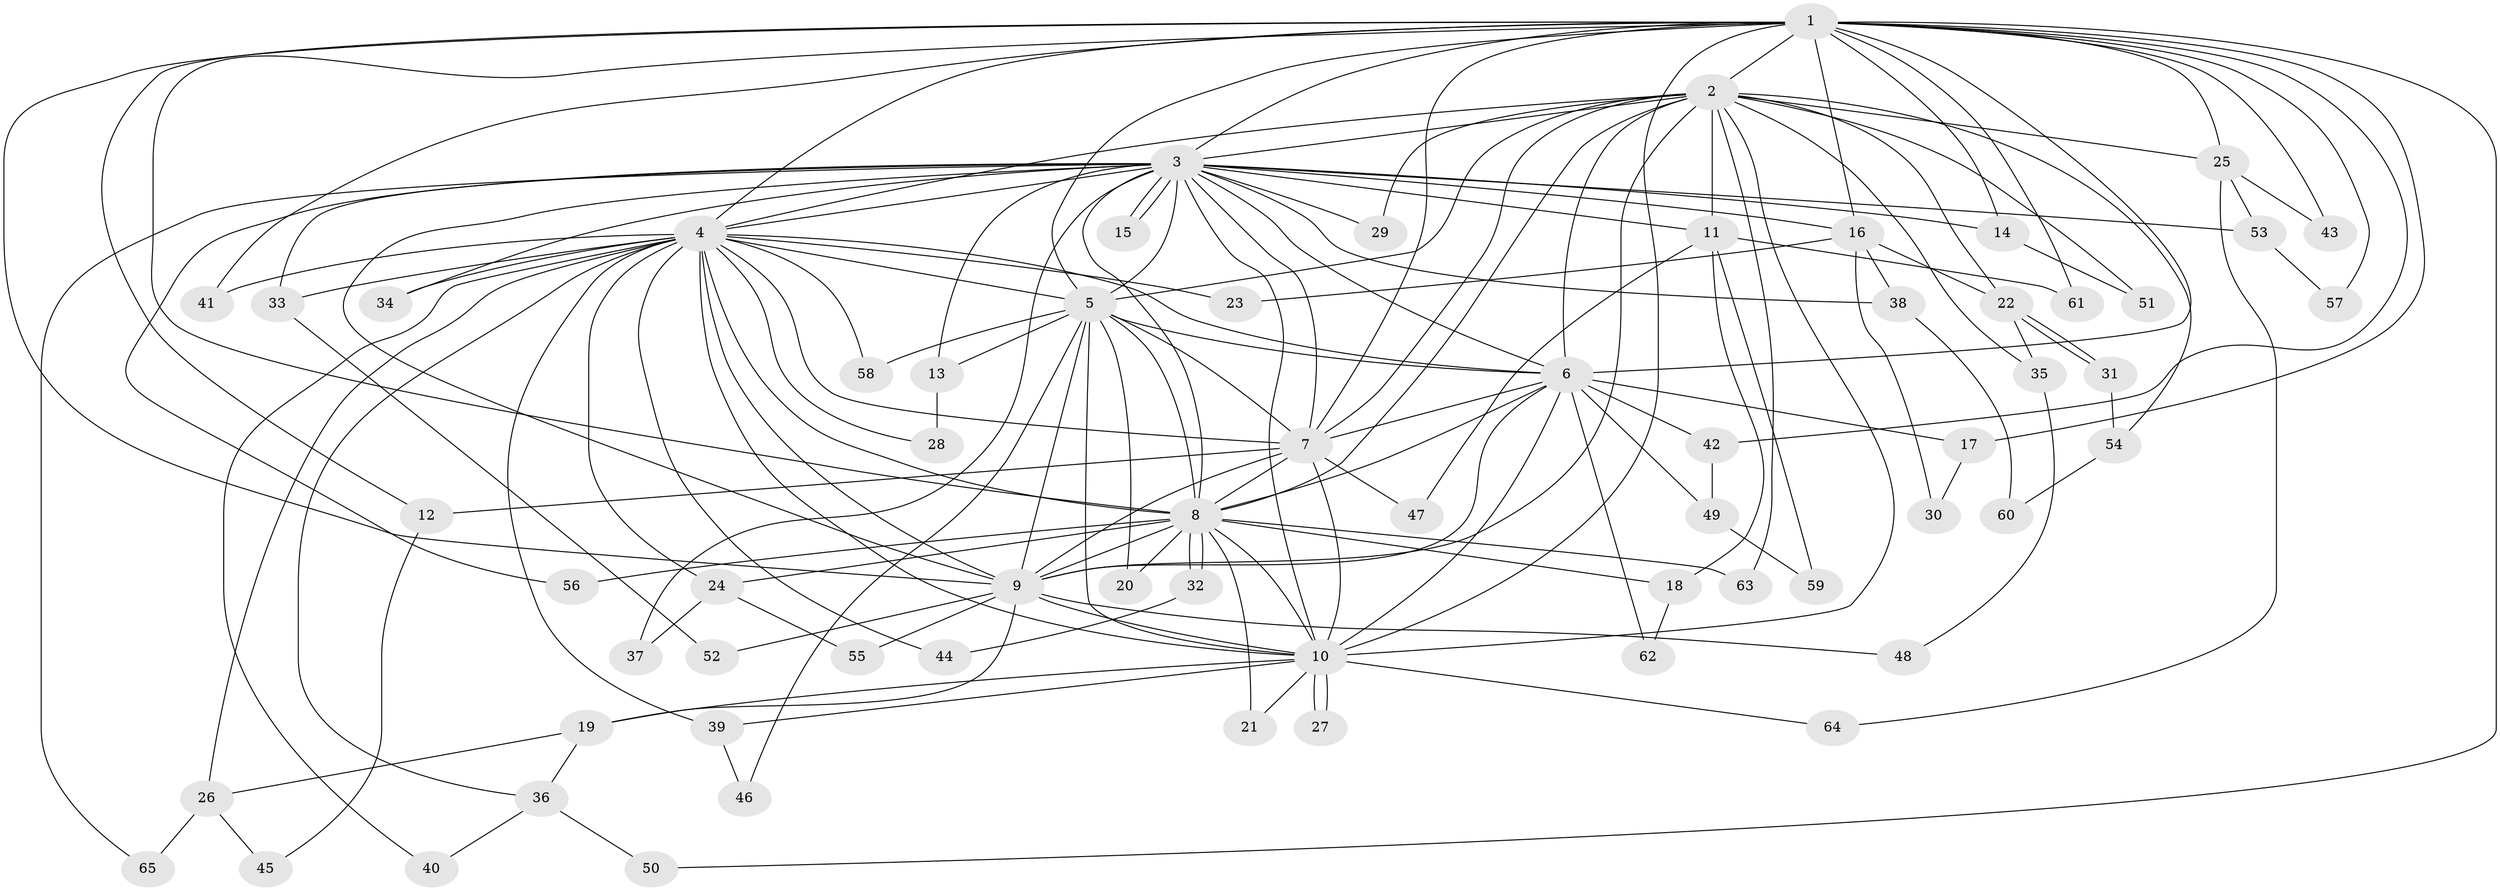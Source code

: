 // coarse degree distribution, {18: 0.023255813953488372, 17: 0.023255813953488372, 19: 0.046511627906976744, 10: 0.046511627906976744, 12: 0.046511627906976744, 6: 0.046511627906976744, 3: 0.18604651162790697, 2: 0.46511627906976744, 4: 0.09302325581395349, 5: 0.023255813953488372}
// Generated by graph-tools (version 1.1) at 2025/41/03/06/25 10:41:41]
// undirected, 65 vertices, 155 edges
graph export_dot {
graph [start="1"]
  node [color=gray90,style=filled];
  1;
  2;
  3;
  4;
  5;
  6;
  7;
  8;
  9;
  10;
  11;
  12;
  13;
  14;
  15;
  16;
  17;
  18;
  19;
  20;
  21;
  22;
  23;
  24;
  25;
  26;
  27;
  28;
  29;
  30;
  31;
  32;
  33;
  34;
  35;
  36;
  37;
  38;
  39;
  40;
  41;
  42;
  43;
  44;
  45;
  46;
  47;
  48;
  49;
  50;
  51;
  52;
  53;
  54;
  55;
  56;
  57;
  58;
  59;
  60;
  61;
  62;
  63;
  64;
  65;
  1 -- 2;
  1 -- 3;
  1 -- 4;
  1 -- 5;
  1 -- 6;
  1 -- 7;
  1 -- 8;
  1 -- 9;
  1 -- 10;
  1 -- 12;
  1 -- 14;
  1 -- 16;
  1 -- 17;
  1 -- 25;
  1 -- 41;
  1 -- 42;
  1 -- 43;
  1 -- 50;
  1 -- 57;
  1 -- 61;
  2 -- 3;
  2 -- 4;
  2 -- 5;
  2 -- 6;
  2 -- 7;
  2 -- 8;
  2 -- 9;
  2 -- 10;
  2 -- 11;
  2 -- 22;
  2 -- 25;
  2 -- 29;
  2 -- 35;
  2 -- 51;
  2 -- 54;
  2 -- 63;
  3 -- 4;
  3 -- 5;
  3 -- 6;
  3 -- 7;
  3 -- 8;
  3 -- 9;
  3 -- 10;
  3 -- 11;
  3 -- 13;
  3 -- 14;
  3 -- 15;
  3 -- 15;
  3 -- 16;
  3 -- 29;
  3 -- 33;
  3 -- 34;
  3 -- 37;
  3 -- 38;
  3 -- 53;
  3 -- 56;
  3 -- 65;
  4 -- 5;
  4 -- 6;
  4 -- 7;
  4 -- 8;
  4 -- 9;
  4 -- 10;
  4 -- 23;
  4 -- 24;
  4 -- 26;
  4 -- 28;
  4 -- 33;
  4 -- 34;
  4 -- 36;
  4 -- 39;
  4 -- 40;
  4 -- 41;
  4 -- 44;
  4 -- 58;
  5 -- 6;
  5 -- 7;
  5 -- 8;
  5 -- 9;
  5 -- 10;
  5 -- 13;
  5 -- 20;
  5 -- 46;
  5 -- 58;
  6 -- 7;
  6 -- 8;
  6 -- 9;
  6 -- 10;
  6 -- 17;
  6 -- 42;
  6 -- 49;
  6 -- 62;
  7 -- 8;
  7 -- 9;
  7 -- 10;
  7 -- 12;
  7 -- 47;
  8 -- 9;
  8 -- 10;
  8 -- 18;
  8 -- 20;
  8 -- 21;
  8 -- 24;
  8 -- 32;
  8 -- 32;
  8 -- 56;
  8 -- 63;
  9 -- 10;
  9 -- 19;
  9 -- 48;
  9 -- 52;
  9 -- 55;
  10 -- 19;
  10 -- 21;
  10 -- 27;
  10 -- 27;
  10 -- 39;
  10 -- 64;
  11 -- 18;
  11 -- 47;
  11 -- 59;
  11 -- 61;
  12 -- 45;
  13 -- 28;
  14 -- 51;
  16 -- 22;
  16 -- 23;
  16 -- 30;
  16 -- 38;
  17 -- 30;
  18 -- 62;
  19 -- 26;
  19 -- 36;
  22 -- 31;
  22 -- 31;
  22 -- 35;
  24 -- 37;
  24 -- 55;
  25 -- 43;
  25 -- 53;
  25 -- 64;
  26 -- 45;
  26 -- 65;
  31 -- 54;
  32 -- 44;
  33 -- 52;
  35 -- 48;
  36 -- 40;
  36 -- 50;
  38 -- 60;
  39 -- 46;
  42 -- 49;
  49 -- 59;
  53 -- 57;
  54 -- 60;
}
